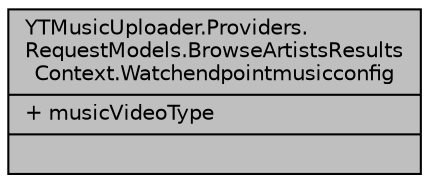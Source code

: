 digraph "YTMusicUploader.Providers.RequestModels.BrowseArtistsResultsContext.Watchendpointmusicconfig"
{
 // LATEX_PDF_SIZE
  edge [fontname="Helvetica",fontsize="10",labelfontname="Helvetica",labelfontsize="10"];
  node [fontname="Helvetica",fontsize="10",shape=record];
  Node1 [label="{YTMusicUploader.Providers.\lRequestModels.BrowseArtistsResults\lContext.Watchendpointmusicconfig\n|+ musicVideoType\l|}",height=0.2,width=0.4,color="black", fillcolor="grey75", style="filled", fontcolor="black",tooltip=" "];
}
